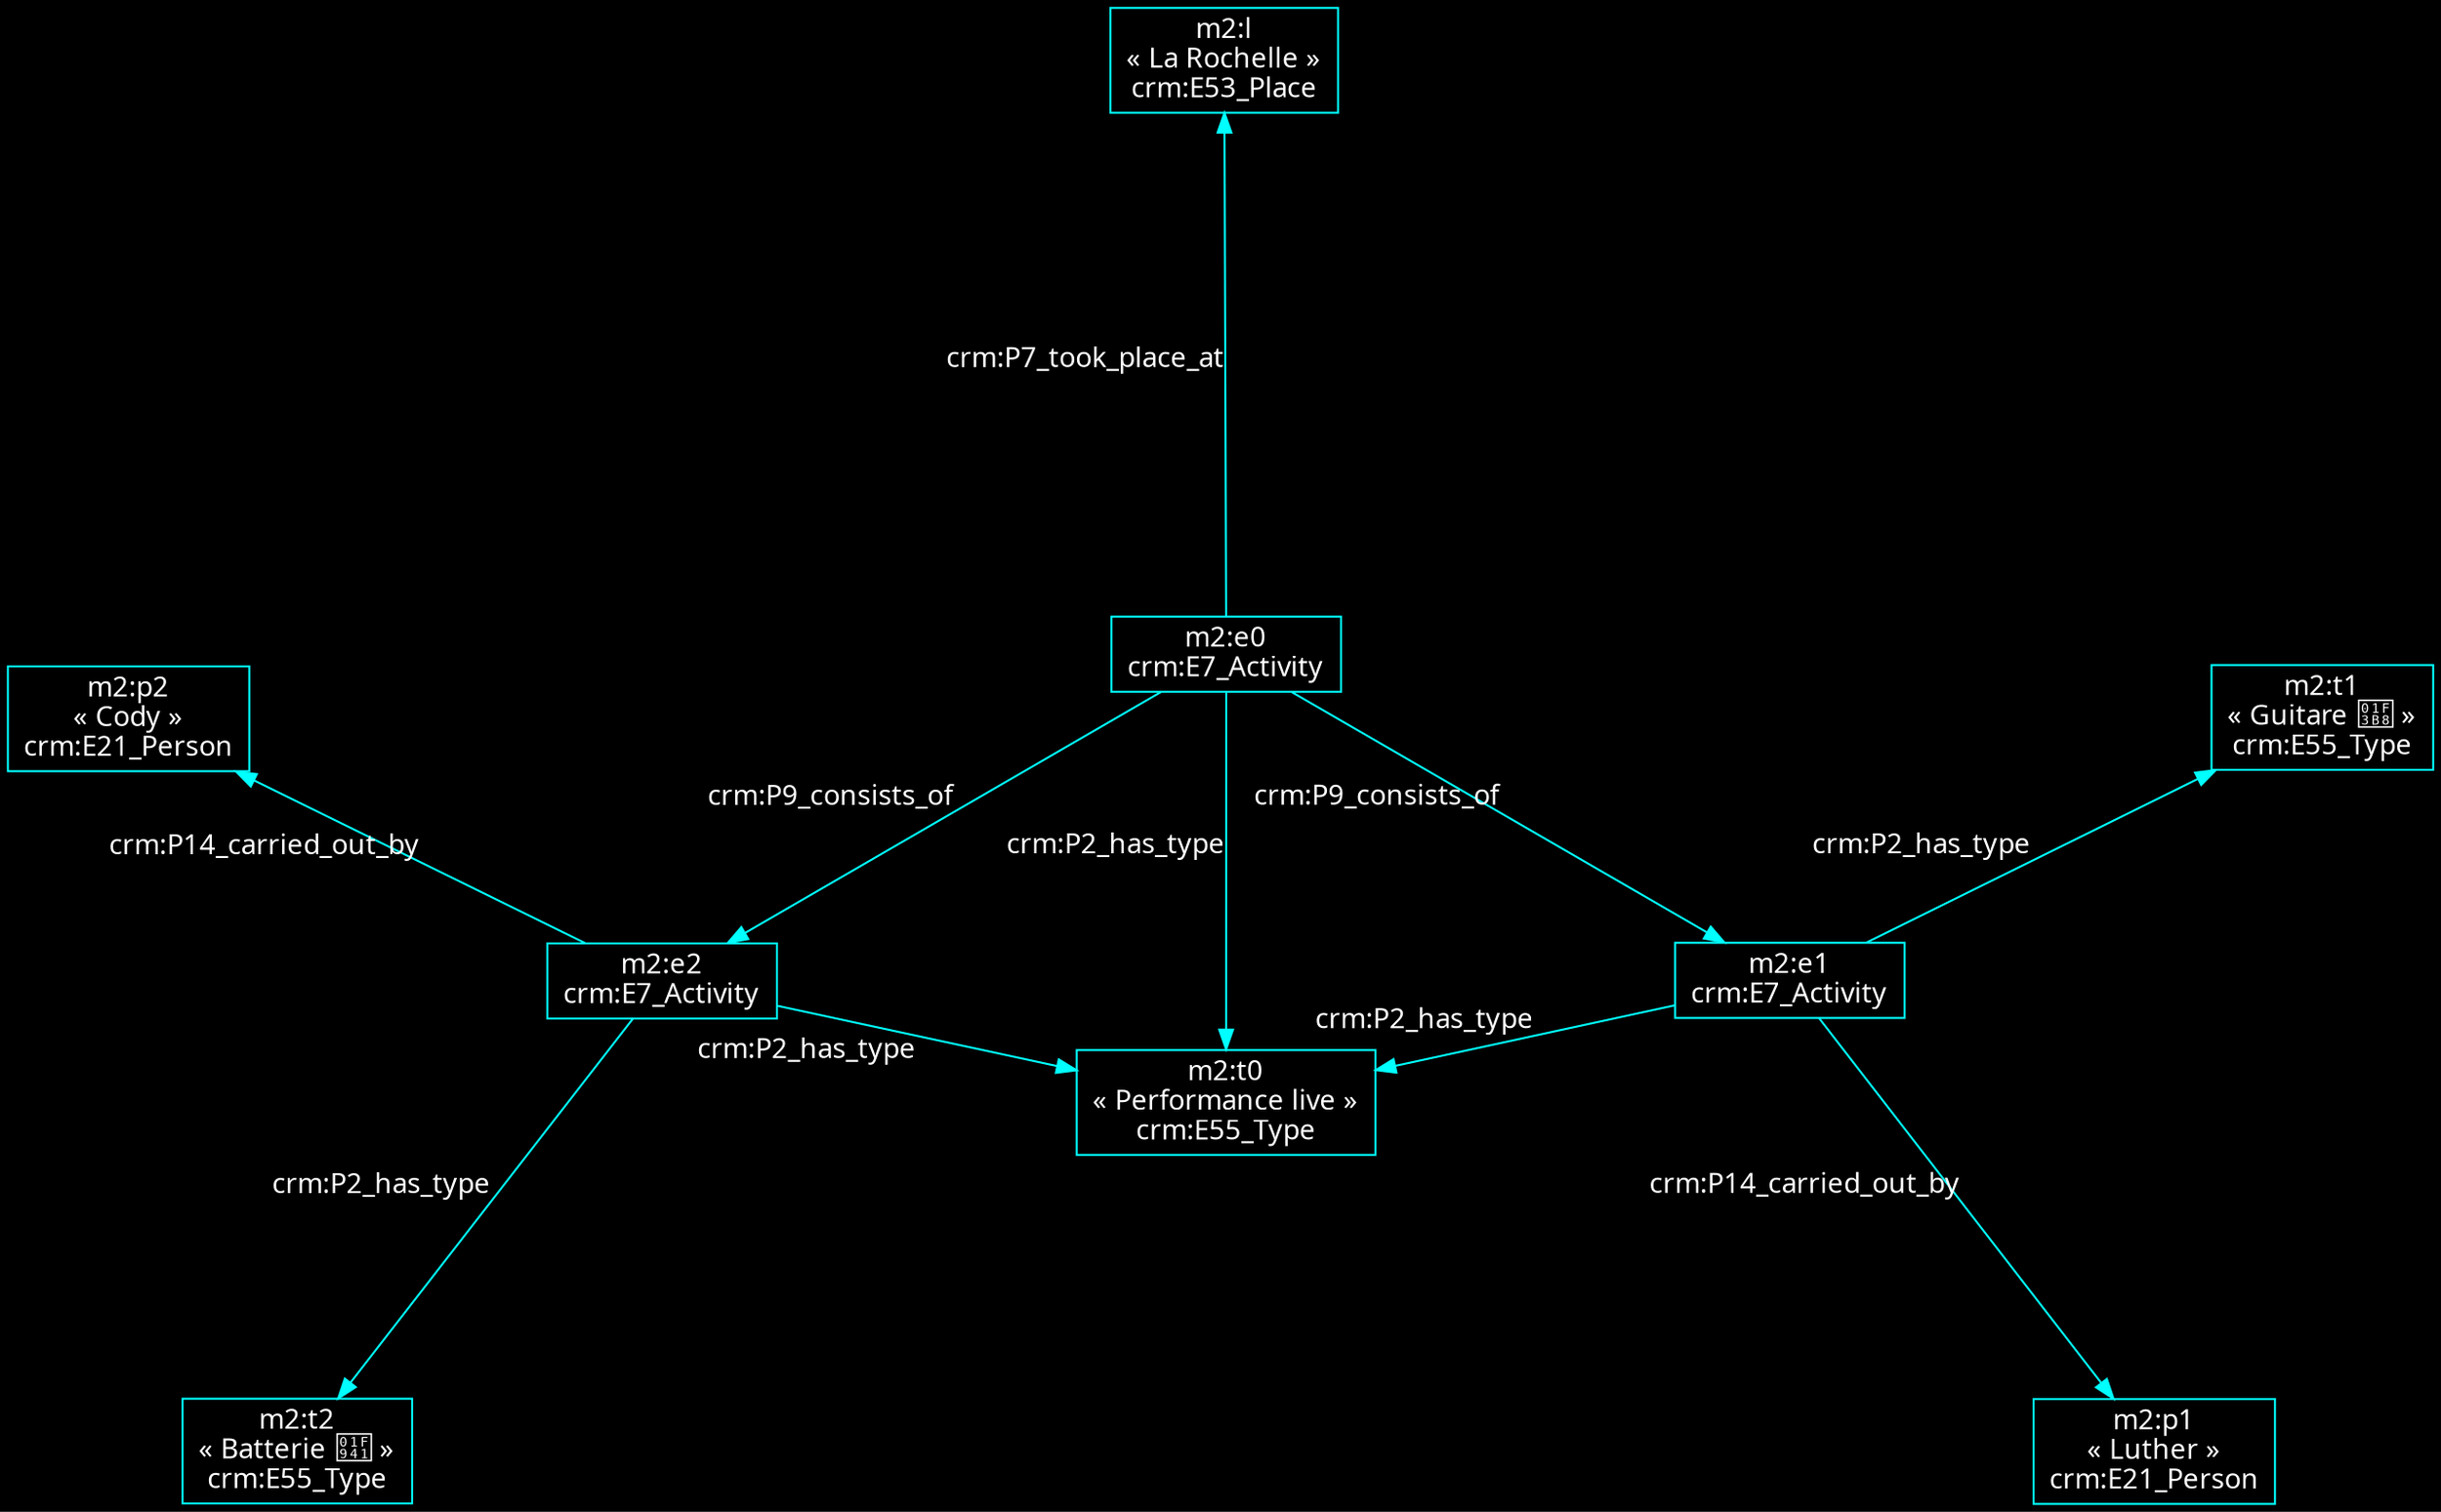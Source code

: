 digraph {
    graph [bgcolor=black]
    rankdir=LR
    node [color=white,fontcolor=white,fontname="FiraCode Nerd Font Mono Regular",shape=box]
    edge [color=white,fontcolor=white,fontname="FiraCode Nerd Font Mono Regular"]
    

    layout=sfdp
node [color=cyan,fontcolor=white]
edge [color=cyan,fontcolor=white]
P2[label="m2:p2\n« Cody »\ncrm:E21_Person"]
P1[label="m2:p1\n« Luther »\ncrm:E21_Person"]
T0[label="m2:t0\n« Performance live »\ncrm:E55_Type"]
T1[label="m2:t1\n« Guitare 🎸 »\ncrm:E55_Type"]
T2[label="m2:t2\n« Batterie 🥁 »\ncrm:E55_Type"]
E0[label="m2:e0\ncrm:E7_Activity"]
E1[label="m2:e1\ncrm:E7_Activity"]
E2[label="m2:e2\ncrm:E7_Activity"]
L[label="m2:l\n« La Rochelle »\ncrm:E53_Place"]
E0 -> E1 [label="crm:P9_consists_of"]
E0 -> E2 [label="crm:P9_consists_of"]
E0 -> T0 [label="crm:P2_has_type"]
E1 -> T0 [label="crm:P2_has_type"]
E2 -> T0 [label="crm:P2_has_type"]
E1 -> P1 [label="crm:P14_carried_out_by"]
E2 -> P2 [label="crm:P14_carried_out_by"]
E0 -> L [label="crm:P7_took_place_at"]
E1 -> T1 [label="crm:P2_has_type"]
E2 -> T2 [label="crm:P2_has_type"]
}
